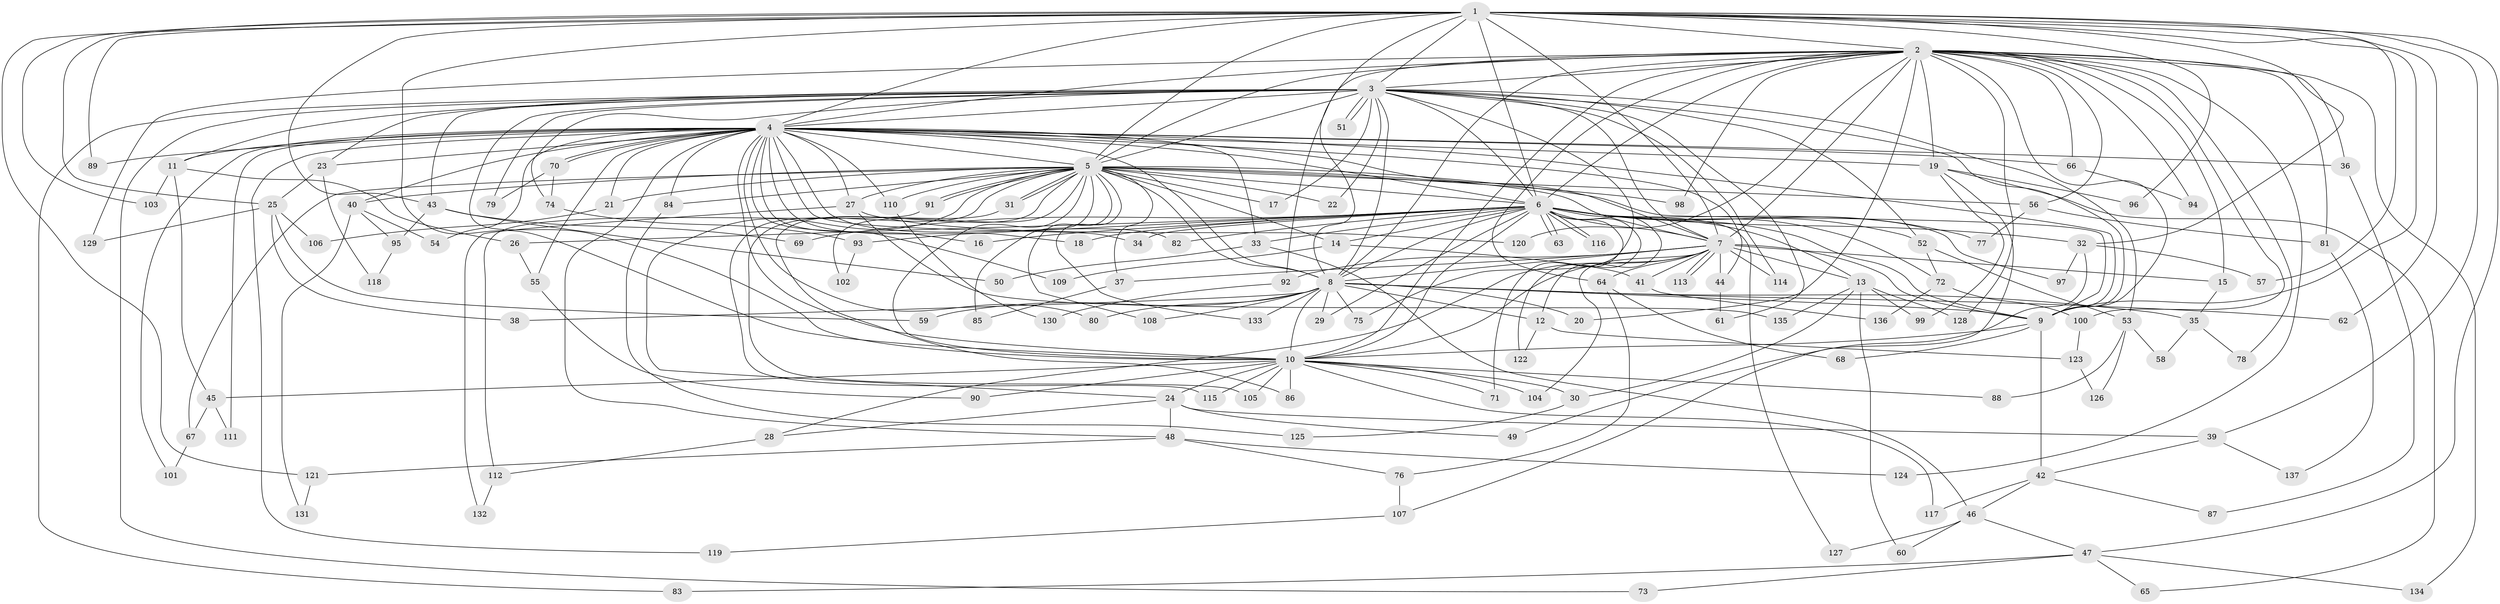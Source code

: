 // Generated by graph-tools (version 1.1) at 2025/49/03/09/25 03:49:31]
// undirected, 137 vertices, 299 edges
graph export_dot {
graph [start="1"]
  node [color=gray90,style=filled];
  1;
  2;
  3;
  4;
  5;
  6;
  7;
  8;
  9;
  10;
  11;
  12;
  13;
  14;
  15;
  16;
  17;
  18;
  19;
  20;
  21;
  22;
  23;
  24;
  25;
  26;
  27;
  28;
  29;
  30;
  31;
  32;
  33;
  34;
  35;
  36;
  37;
  38;
  39;
  40;
  41;
  42;
  43;
  44;
  45;
  46;
  47;
  48;
  49;
  50;
  51;
  52;
  53;
  54;
  55;
  56;
  57;
  58;
  59;
  60;
  61;
  62;
  63;
  64;
  65;
  66;
  67;
  68;
  69;
  70;
  71;
  72;
  73;
  74;
  75;
  76;
  77;
  78;
  79;
  80;
  81;
  82;
  83;
  84;
  85;
  86;
  87;
  88;
  89;
  90;
  91;
  92;
  93;
  94;
  95;
  96;
  97;
  98;
  99;
  100;
  101;
  102;
  103;
  104;
  105;
  106;
  107;
  108;
  109;
  110;
  111;
  112;
  113;
  114;
  115;
  116;
  117;
  118;
  119;
  120;
  121;
  122;
  123;
  124;
  125;
  126;
  127;
  128;
  129;
  130;
  131;
  132;
  133;
  134;
  135;
  136;
  137;
  1 -- 2;
  1 -- 3;
  1 -- 4;
  1 -- 5;
  1 -- 6;
  1 -- 7;
  1 -- 8;
  1 -- 9;
  1 -- 10;
  1 -- 25;
  1 -- 32;
  1 -- 39;
  1 -- 43;
  1 -- 47;
  1 -- 57;
  1 -- 62;
  1 -- 89;
  1 -- 96;
  1 -- 103;
  1 -- 121;
  2 -- 3;
  2 -- 4;
  2 -- 5;
  2 -- 6;
  2 -- 7;
  2 -- 8;
  2 -- 9;
  2 -- 10;
  2 -- 15;
  2 -- 19;
  2 -- 20;
  2 -- 36;
  2 -- 56;
  2 -- 64;
  2 -- 66;
  2 -- 78;
  2 -- 81;
  2 -- 92;
  2 -- 94;
  2 -- 98;
  2 -- 100;
  2 -- 120;
  2 -- 124;
  2 -- 128;
  2 -- 129;
  2 -- 134;
  3 -- 4;
  3 -- 5;
  3 -- 6;
  3 -- 7;
  3 -- 8;
  3 -- 9;
  3 -- 10;
  3 -- 11;
  3 -- 17;
  3 -- 22;
  3 -- 23;
  3 -- 43;
  3 -- 51;
  3 -- 51;
  3 -- 52;
  3 -- 53;
  3 -- 61;
  3 -- 73;
  3 -- 74;
  3 -- 75;
  3 -- 79;
  3 -- 83;
  3 -- 114;
  4 -- 5;
  4 -- 6;
  4 -- 7;
  4 -- 8;
  4 -- 9;
  4 -- 10;
  4 -- 11;
  4 -- 16;
  4 -- 18;
  4 -- 19;
  4 -- 21;
  4 -- 23;
  4 -- 27;
  4 -- 33;
  4 -- 34;
  4 -- 36;
  4 -- 40;
  4 -- 44;
  4 -- 48;
  4 -- 54;
  4 -- 55;
  4 -- 66;
  4 -- 70;
  4 -- 70;
  4 -- 80;
  4 -- 82;
  4 -- 84;
  4 -- 89;
  4 -- 101;
  4 -- 109;
  4 -- 110;
  4 -- 111;
  4 -- 119;
  5 -- 6;
  5 -- 7;
  5 -- 8;
  5 -- 9;
  5 -- 10;
  5 -- 14;
  5 -- 17;
  5 -- 21;
  5 -- 22;
  5 -- 24;
  5 -- 27;
  5 -- 31;
  5 -- 31;
  5 -- 37;
  5 -- 40;
  5 -- 56;
  5 -- 67;
  5 -- 84;
  5 -- 85;
  5 -- 86;
  5 -- 91;
  5 -- 91;
  5 -- 98;
  5 -- 102;
  5 -- 108;
  5 -- 110;
  5 -- 115;
  5 -- 133;
  6 -- 7;
  6 -- 8;
  6 -- 9;
  6 -- 10;
  6 -- 12;
  6 -- 13;
  6 -- 14;
  6 -- 16;
  6 -- 18;
  6 -- 26;
  6 -- 29;
  6 -- 32;
  6 -- 33;
  6 -- 34;
  6 -- 52;
  6 -- 63;
  6 -- 63;
  6 -- 69;
  6 -- 71;
  6 -- 72;
  6 -- 77;
  6 -- 82;
  6 -- 93;
  6 -- 97;
  6 -- 116;
  6 -- 116;
  6 -- 122;
  6 -- 127;
  7 -- 8;
  7 -- 9;
  7 -- 10;
  7 -- 13;
  7 -- 15;
  7 -- 28;
  7 -- 37;
  7 -- 41;
  7 -- 44;
  7 -- 64;
  7 -- 92;
  7 -- 104;
  7 -- 113;
  7 -- 113;
  7 -- 114;
  8 -- 9;
  8 -- 10;
  8 -- 12;
  8 -- 20;
  8 -- 29;
  8 -- 35;
  8 -- 38;
  8 -- 59;
  8 -- 62;
  8 -- 75;
  8 -- 80;
  8 -- 108;
  8 -- 133;
  9 -- 10;
  9 -- 42;
  9 -- 68;
  10 -- 24;
  10 -- 30;
  10 -- 45;
  10 -- 71;
  10 -- 86;
  10 -- 88;
  10 -- 90;
  10 -- 104;
  10 -- 105;
  10 -- 115;
  10 -- 117;
  11 -- 26;
  11 -- 45;
  11 -- 103;
  12 -- 122;
  12 -- 123;
  13 -- 30;
  13 -- 60;
  13 -- 99;
  13 -- 128;
  13 -- 135;
  14 -- 41;
  14 -- 109;
  15 -- 35;
  19 -- 65;
  19 -- 96;
  19 -- 99;
  19 -- 107;
  21 -- 106;
  23 -- 25;
  23 -- 118;
  24 -- 28;
  24 -- 39;
  24 -- 48;
  24 -- 49;
  25 -- 38;
  25 -- 59;
  25 -- 106;
  25 -- 129;
  26 -- 55;
  27 -- 120;
  27 -- 132;
  27 -- 135;
  28 -- 112;
  30 -- 125;
  31 -- 105;
  32 -- 49;
  32 -- 57;
  32 -- 97;
  33 -- 46;
  33 -- 50;
  35 -- 58;
  35 -- 78;
  36 -- 87;
  37 -- 85;
  39 -- 42;
  39 -- 137;
  40 -- 54;
  40 -- 95;
  40 -- 131;
  41 -- 136;
  42 -- 46;
  42 -- 87;
  42 -- 117;
  43 -- 50;
  43 -- 69;
  43 -- 95;
  44 -- 61;
  45 -- 67;
  45 -- 111;
  46 -- 47;
  46 -- 60;
  46 -- 127;
  47 -- 65;
  47 -- 73;
  47 -- 83;
  47 -- 134;
  48 -- 76;
  48 -- 121;
  48 -- 124;
  52 -- 53;
  52 -- 72;
  53 -- 58;
  53 -- 88;
  53 -- 126;
  55 -- 90;
  56 -- 77;
  56 -- 81;
  64 -- 68;
  64 -- 76;
  66 -- 94;
  67 -- 101;
  70 -- 74;
  70 -- 79;
  72 -- 100;
  72 -- 136;
  74 -- 93;
  76 -- 107;
  81 -- 137;
  84 -- 125;
  91 -- 112;
  92 -- 130;
  93 -- 102;
  95 -- 118;
  100 -- 123;
  107 -- 119;
  110 -- 130;
  112 -- 132;
  121 -- 131;
  123 -- 126;
}
